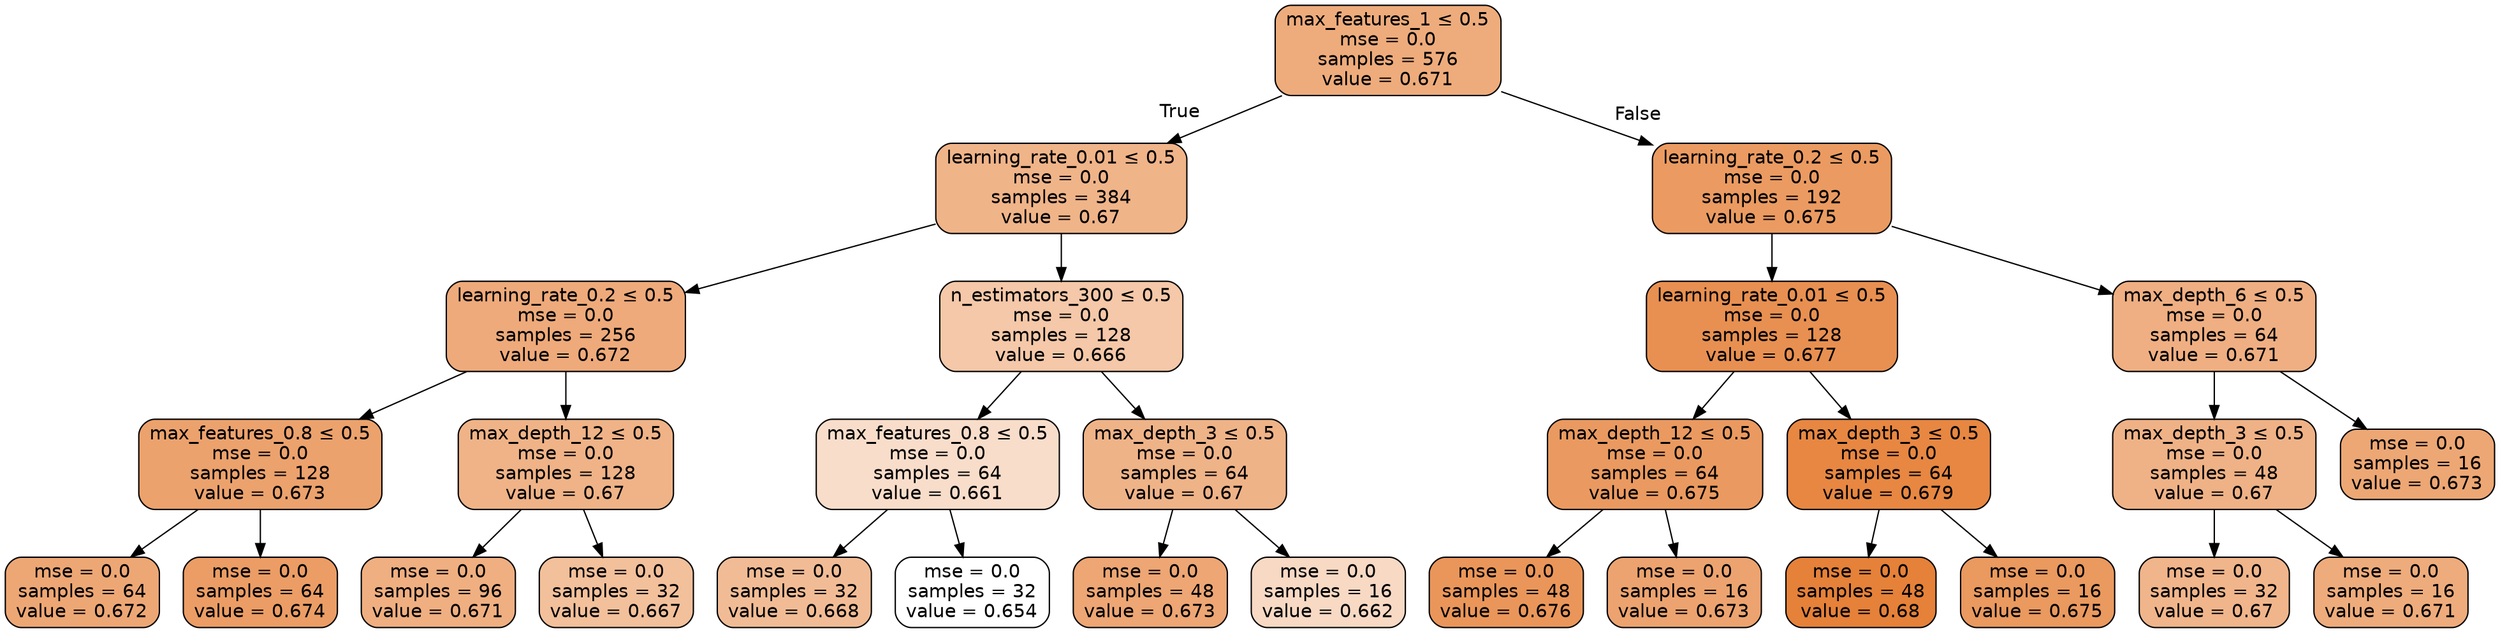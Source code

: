digraph Tree {
node [shape=box, style="filled, rounded", color="black", fontname=helvetica] ;
edge [fontname=helvetica] ;
0 [label=<max_features_1 &le; 0.5<br/>mse = 0.0<br/>samples = 576<br/>value = 0.671>, fillcolor="#e58139a8"] ;
1 [label=<learning_rate_0.01 &le; 0.5<br/>mse = 0.0<br/>samples = 384<br/>value = 0.67>, fillcolor="#e5813997"] ;
0 -> 1 [labeldistance=2.5, labelangle=45, headlabel="True"] ;
2 [label=<learning_rate_0.2 &le; 0.5<br/>mse = 0.0<br/>samples = 256<br/>value = 0.672>, fillcolor="#e58139ab"] ;
1 -> 2 ;
3 [label=<max_features_0.8 &le; 0.5<br/>mse = 0.0<br/>samples = 128<br/>value = 0.673>, fillcolor="#e58139bb"] ;
2 -> 3 ;
4 [label=<mse = 0.0<br/>samples = 64<br/>value = 0.672>, fillcolor="#e58139b1"] ;
3 -> 4 ;
5 [label=<mse = 0.0<br/>samples = 64<br/>value = 0.674>, fillcolor="#e58139c6"] ;
3 -> 5 ;
6 [label=<max_depth_12 &le; 0.5<br/>mse = 0.0<br/>samples = 128<br/>value = 0.67>, fillcolor="#e581399a"] ;
2 -> 6 ;
7 [label=<mse = 0.0<br/>samples = 96<br/>value = 0.671>, fillcolor="#e58139a2"] ;
6 -> 7 ;
8 [label=<mse = 0.0<br/>samples = 32<br/>value = 0.667>, fillcolor="#e5813980"] ;
6 -> 8 ;
9 [label=<n_estimators_300 &le; 0.5<br/>mse = 0.0<br/>samples = 128<br/>value = 0.666>, fillcolor="#e581396f"] ;
1 -> 9 ;
10 [label=<max_features_0.8 &le; 0.5<br/>mse = 0.0<br/>samples = 64<br/>value = 0.661>, fillcolor="#e5813944"] ;
9 -> 10 ;
11 [label=<mse = 0.0<br/>samples = 32<br/>value = 0.668>, fillcolor="#e5813988"] ;
10 -> 11 ;
12 [label=<mse = 0.0<br/>samples = 32<br/>value = 0.654>, fillcolor="#e5813900"] ;
10 -> 12 ;
13 [label=<max_depth_3 &le; 0.5<br/>mse = 0.0<br/>samples = 64<br/>value = 0.67>, fillcolor="#e5813999"] ;
9 -> 13 ;
14 [label=<mse = 0.0<br/>samples = 48<br/>value = 0.673>, fillcolor="#e58139b3"] ;
13 -> 14 ;
15 [label=<mse = 0.0<br/>samples = 16<br/>value = 0.662>, fillcolor="#e581394c"] ;
13 -> 15 ;
16 [label=<learning_rate_0.2 &le; 0.5<br/>mse = 0.0<br/>samples = 192<br/>value = 0.675>, fillcolor="#e58139cb"] ;
0 -> 16 [labeldistance=2.5, labelangle=-45, headlabel="False"] ;
17 [label=<learning_rate_0.01 &le; 0.5<br/>mse = 0.0<br/>samples = 128<br/>value = 0.677>, fillcolor="#e58139e0"] ;
16 -> 17 ;
18 [label=<max_depth_12 &le; 0.5<br/>mse = 0.0<br/>samples = 64<br/>value = 0.675>, fillcolor="#e58139cd"] ;
17 -> 18 ;
19 [label=<mse = 0.0<br/>samples = 48<br/>value = 0.676>, fillcolor="#e58139d4"] ;
18 -> 19 ;
20 [label=<mse = 0.0<br/>samples = 16<br/>value = 0.673>, fillcolor="#e58139b9"] ;
18 -> 20 ;
21 [label=<max_depth_3 &le; 0.5<br/>mse = 0.0<br/>samples = 64<br/>value = 0.679>, fillcolor="#e58139f3"] ;
17 -> 21 ;
22 [label=<mse = 0.0<br/>samples = 48<br/>value = 0.68>, fillcolor="#e58139ff"] ;
21 -> 22 ;
23 [label=<mse = 0.0<br/>samples = 16<br/>value = 0.675>, fillcolor="#e58139ce"] ;
21 -> 23 ;
24 [label=<max_depth_6 &le; 0.5<br/>mse = 0.0<br/>samples = 64<br/>value = 0.671>, fillcolor="#e58139a1"] ;
16 -> 24 ;
25 [label=<max_depth_3 &le; 0.5<br/>mse = 0.0<br/>samples = 48<br/>value = 0.67>, fillcolor="#e581399b"] ;
24 -> 25 ;
26 [label=<mse = 0.0<br/>samples = 32<br/>value = 0.67>, fillcolor="#e5813995"] ;
25 -> 26 ;
27 [label=<mse = 0.0<br/>samples = 16<br/>value = 0.671>, fillcolor="#e58139a8"] ;
25 -> 27 ;
28 [label=<mse = 0.0<br/>samples = 16<br/>value = 0.673>, fillcolor="#e58139b2"] ;
24 -> 28 ;
}